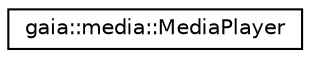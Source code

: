 digraph G
{
  edge [fontname="Helvetica",fontsize="10",labelfontname="Helvetica",labelfontsize="10"];
  node [fontname="Helvetica",fontsize="10",shape=record];
  rankdir=LR;
  Node1 [label="gaia::media::MediaPlayer",height=0.2,width=0.4,color="black", fillcolor="white", style="filled",URL="$d0/d59/classgaia_1_1media_1_1_media_player.html",tooltip="MediaPlayer can be used to control playback of audio/video files and streams."];
}
